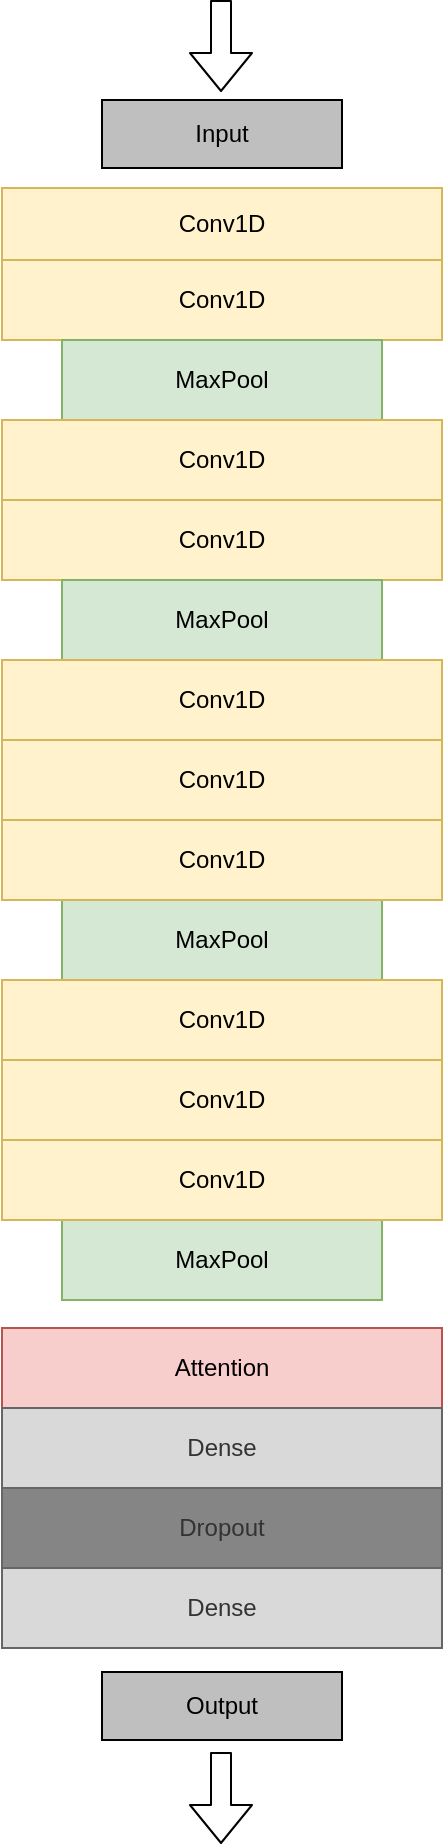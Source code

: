 <mxfile version="14.6.6" type="github">
  <diagram name="Page-1" id="099fd60b-425b-db50-ffb0-6b813814b670">
    <mxGraphModel dx="694" dy="720" grid="1" gridSize="10" guides="1" tooltips="1" connect="1" arrows="1" fold="1" page="1" pageScale="1" pageWidth="850" pageHeight="1100" background="#ffffff" math="0" shadow="0">
      <root>
        <mxCell id="0" />
        <mxCell id="1" parent="0" />
        <mxCell id="GNvcfdCQOV_bqqbBSyqy-1" value="Conv1D" style="rounded=0;whiteSpace=wrap;html=1;fillColor=#fff2cc;strokeColor=#d6b656;" vertex="1" parent="1">
          <mxGeometry x="280" y="118" width="220" height="36" as="geometry" />
        </mxCell>
        <mxCell id="GNvcfdCQOV_bqqbBSyqy-4" value="" style="shape=flexArrow;endArrow=classic;html=1;entryX=0.55;entryY=-0.1;entryDx=0;entryDy=0;entryPerimeter=0;strokeWidth=1;targetPerimeterSpacing=0;" edge="1" parent="1">
          <mxGeometry width="50" height="50" relative="1" as="geometry">
            <mxPoint x="389.5" y="24" as="sourcePoint" />
            <mxPoint x="389.5" y="70" as="targetPoint" />
          </mxGeometry>
        </mxCell>
        <mxCell id="GNvcfdCQOV_bqqbBSyqy-5" value="Input" style="rounded=0;whiteSpace=wrap;html=1;fillColor=#BFBFBF;" vertex="1" parent="1">
          <mxGeometry x="330" y="74" width="120" height="34" as="geometry" />
        </mxCell>
        <mxCell id="GNvcfdCQOV_bqqbBSyqy-8" value="Conv1D" style="rounded=0;whiteSpace=wrap;html=1;fillColor=#fff2cc;strokeColor=#d6b656;" vertex="1" parent="1">
          <mxGeometry x="280" y="154" width="220" height="40" as="geometry" />
        </mxCell>
        <mxCell id="GNvcfdCQOV_bqqbBSyqy-11" value="MaxPool" style="rounded=0;whiteSpace=wrap;html=1;fillColor=#d5e8d4;strokeColor=#82b366;" vertex="1" parent="1">
          <mxGeometry x="310" y="194" width="160" height="40" as="geometry" />
        </mxCell>
        <mxCell id="GNvcfdCQOV_bqqbBSyqy-12" value="Conv1D" style="rounded=0;whiteSpace=wrap;html=1;fillColor=#fff2cc;strokeColor=#d6b656;" vertex="1" parent="1">
          <mxGeometry x="280" y="234" width="220" height="40" as="geometry" />
        </mxCell>
        <mxCell id="GNvcfdCQOV_bqqbBSyqy-15" value="Conv1D" style="rounded=0;whiteSpace=wrap;html=1;fillColor=#fff2cc;strokeColor=#d6b656;" vertex="1" parent="1">
          <mxGeometry x="280" y="274" width="220" height="40" as="geometry" />
        </mxCell>
        <mxCell id="GNvcfdCQOV_bqqbBSyqy-18" value="MaxPool" style="rounded=0;whiteSpace=wrap;html=1;fillColor=#d5e8d4;strokeColor=#82b366;" vertex="1" parent="1">
          <mxGeometry x="310" y="314" width="160" height="40" as="geometry" />
        </mxCell>
        <mxCell id="GNvcfdCQOV_bqqbBSyqy-22" value="Conv1D" style="rounded=0;whiteSpace=wrap;html=1;" vertex="1" parent="1">
          <mxGeometry x="280" y="354" width="220" height="40" as="geometry" />
        </mxCell>
        <mxCell id="GNvcfdCQOV_bqqbBSyqy-23" value="Conv1D" style="rounded=0;whiteSpace=wrap;html=1;fillColor=#fff2cc;strokeColor=#d6b656;" vertex="1" parent="1">
          <mxGeometry x="280" y="394" width="220" height="40" as="geometry" />
        </mxCell>
        <mxCell id="GNvcfdCQOV_bqqbBSyqy-24" value="MaxPool" style="rounded=0;whiteSpace=wrap;html=1;fillColor=#d5e8d4;strokeColor=#82b366;" vertex="1" parent="1">
          <mxGeometry x="310" y="474" width="160" height="40" as="geometry" />
        </mxCell>
        <mxCell id="GNvcfdCQOV_bqqbBSyqy-26" value="Conv1D" style="rounded=0;whiteSpace=wrap;html=1;" vertex="1" parent="1">
          <mxGeometry x="280" y="434" width="220" height="40" as="geometry" />
        </mxCell>
        <mxCell id="GNvcfdCQOV_bqqbBSyqy-27" value="Conv1D" style="rounded=0;whiteSpace=wrap;html=1;fillColor=#fff2cc;strokeColor=#d6b656;" vertex="1" parent="1">
          <mxGeometry x="280" y="514" width="220" height="40" as="geometry" />
        </mxCell>
        <mxCell id="GNvcfdCQOV_bqqbBSyqy-28" value="Conv1D" style="rounded=0;whiteSpace=wrap;html=1;fillColor=#fff2cc;strokeColor=#d6b656;" vertex="1" parent="1">
          <mxGeometry x="280" y="554" width="220" height="40" as="geometry" />
        </mxCell>
        <mxCell id="GNvcfdCQOV_bqqbBSyqy-29" value="MaxPool" style="rounded=0;whiteSpace=wrap;html=1;fillColor=#d5e8d4;strokeColor=#82b366;" vertex="1" parent="1">
          <mxGeometry x="310" y="634" width="160" height="40" as="geometry" />
        </mxCell>
        <mxCell id="GNvcfdCQOV_bqqbBSyqy-30" value="Conv1D" style="rounded=0;whiteSpace=wrap;html=1;fillColor=#fff2cc;strokeColor=#d6b656;" vertex="1" parent="1">
          <mxGeometry x="280" y="594" width="220" height="40" as="geometry" />
        </mxCell>
        <mxCell id="GNvcfdCQOV_bqqbBSyqy-31" value="" style="shape=flexArrow;endArrow=classic;html=1;entryX=0.55;entryY=-0.1;entryDx=0;entryDy=0;entryPerimeter=0;strokeWidth=1;targetPerimeterSpacing=0;" edge="1" parent="1">
          <mxGeometry width="50" height="50" relative="1" as="geometry">
            <mxPoint x="389.5" y="900" as="sourcePoint" />
            <mxPoint x="389.5" y="946" as="targetPoint" />
          </mxGeometry>
        </mxCell>
        <mxCell id="GNvcfdCQOV_bqqbBSyqy-32" value="Output" style="rounded=0;whiteSpace=wrap;html=1;fillColor=#BFBFBF;" vertex="1" parent="1">
          <mxGeometry x="330" y="860" width="120" height="34" as="geometry" />
        </mxCell>
        <mxCell id="GNvcfdCQOV_bqqbBSyqy-33" value="Attention" style="rounded=0;whiteSpace=wrap;html=1;fillColor=#f8cecc;strokeColor=#b85450;" vertex="1" parent="1">
          <mxGeometry x="280" y="688" width="220" height="40" as="geometry" />
        </mxCell>
        <mxCell id="GNvcfdCQOV_bqqbBSyqy-34" value="Dense" style="rounded=0;whiteSpace=wrap;html=1;strokeColor=#666666;fontColor=#333333;fillColor=#D9D9D9;" vertex="1" parent="1">
          <mxGeometry x="280" y="728" width="220" height="40" as="geometry" />
        </mxCell>
        <mxCell id="GNvcfdCQOV_bqqbBSyqy-35" value="Dropout" style="rounded=0;whiteSpace=wrap;html=1;strokeColor=#666666;fontColor=#333333;fillColor=#858585;" vertex="1" parent="1">
          <mxGeometry x="280" y="768" width="220" height="40" as="geometry" />
        </mxCell>
        <mxCell id="GNvcfdCQOV_bqqbBSyqy-39" value="Dense" style="rounded=0;whiteSpace=wrap;html=1;strokeColor=#666666;fontColor=#333333;fillColor=#D9D9D9;" vertex="1" parent="1">
          <mxGeometry x="280" y="808" width="220" height="40" as="geometry" />
        </mxCell>
        <mxCell id="GNvcfdCQOV_bqqbBSyqy-42" value="Conv1D" style="rounded=0;whiteSpace=wrap;html=1;" vertex="1" parent="1">
          <mxGeometry x="280" y="354" width="220" height="40" as="geometry" />
        </mxCell>
        <mxCell id="GNvcfdCQOV_bqqbBSyqy-43" value="Conv1D" style="rounded=0;whiteSpace=wrap;html=1;" vertex="1" parent="1">
          <mxGeometry x="280" y="354" width="220" height="40" as="geometry" />
        </mxCell>
        <mxCell id="GNvcfdCQOV_bqqbBSyqy-44" value="Conv1D" style="rounded=0;whiteSpace=wrap;html=1;" vertex="1" parent="1">
          <mxGeometry x="280" y="434" width="220" height="40" as="geometry" />
        </mxCell>
        <mxCell id="GNvcfdCQOV_bqqbBSyqy-45" value="Conv1D" style="rounded=0;whiteSpace=wrap;html=1;fillColor=#fff2cc;strokeColor=#d6b656;" vertex="1" parent="1">
          <mxGeometry x="280" y="354" width="220" height="40" as="geometry" />
        </mxCell>
        <mxCell id="GNvcfdCQOV_bqqbBSyqy-46" value="Conv1D" style="rounded=0;whiteSpace=wrap;html=1;fillColor=#fff2cc;strokeColor=#d6b656;" vertex="1" parent="1">
          <mxGeometry x="280" y="434" width="220" height="40" as="geometry" />
        </mxCell>
      </root>
    </mxGraphModel>
  </diagram>
</mxfile>
